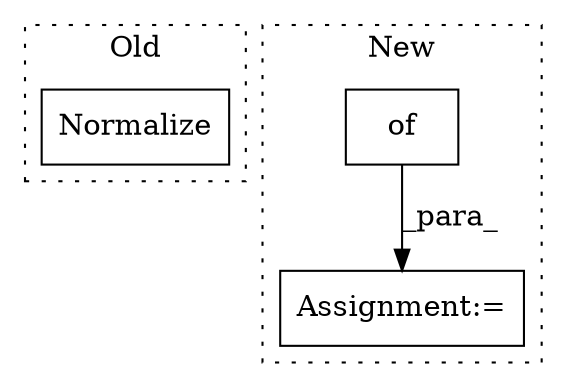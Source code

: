 digraph G {
subgraph cluster0 {
1 [label="Normalize" a="32" s="4537,4608" l="10,1" shape="box"];
label = "Old";
style="dotted";
}
subgraph cluster1 {
2 [label="of" a="32" s="10201,10474" l="3,1" shape="box"];
3 [label="Assignment:=" a="7" s="10196" l="1" shape="box"];
label = "New";
style="dotted";
}
2 -> 3 [label="_para_"];
}